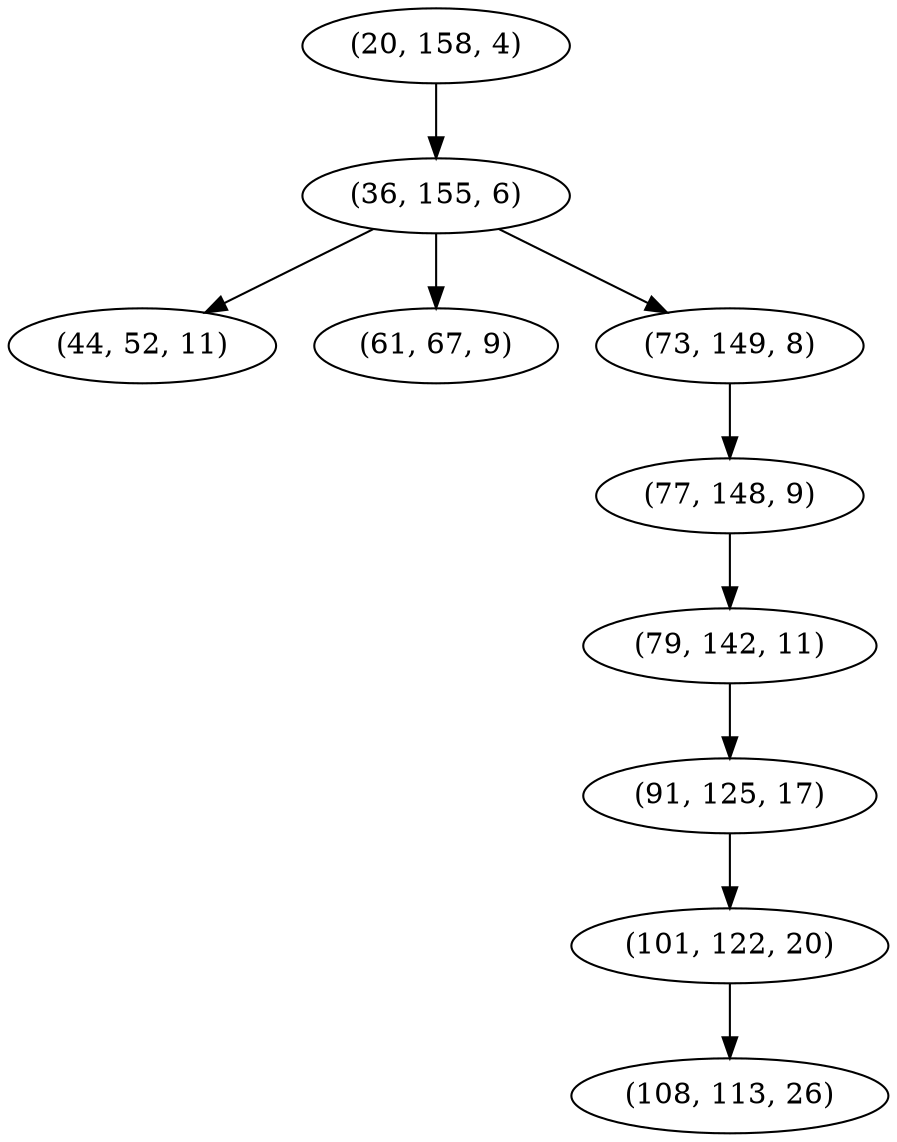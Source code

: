 digraph tree {
    "(20, 158, 4)";
    "(36, 155, 6)";
    "(44, 52, 11)";
    "(61, 67, 9)";
    "(73, 149, 8)";
    "(77, 148, 9)";
    "(79, 142, 11)";
    "(91, 125, 17)";
    "(101, 122, 20)";
    "(108, 113, 26)";
    "(20, 158, 4)" -> "(36, 155, 6)";
    "(36, 155, 6)" -> "(44, 52, 11)";
    "(36, 155, 6)" -> "(61, 67, 9)";
    "(36, 155, 6)" -> "(73, 149, 8)";
    "(73, 149, 8)" -> "(77, 148, 9)";
    "(77, 148, 9)" -> "(79, 142, 11)";
    "(79, 142, 11)" -> "(91, 125, 17)";
    "(91, 125, 17)" -> "(101, 122, 20)";
    "(101, 122, 20)" -> "(108, 113, 26)";
}

